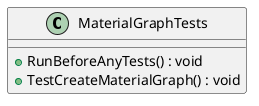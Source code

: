 @startuml
class MaterialGraphTests {
    + RunBeforeAnyTests() : void
    + TestCreateMaterialGraph() : void
}
@enduml
